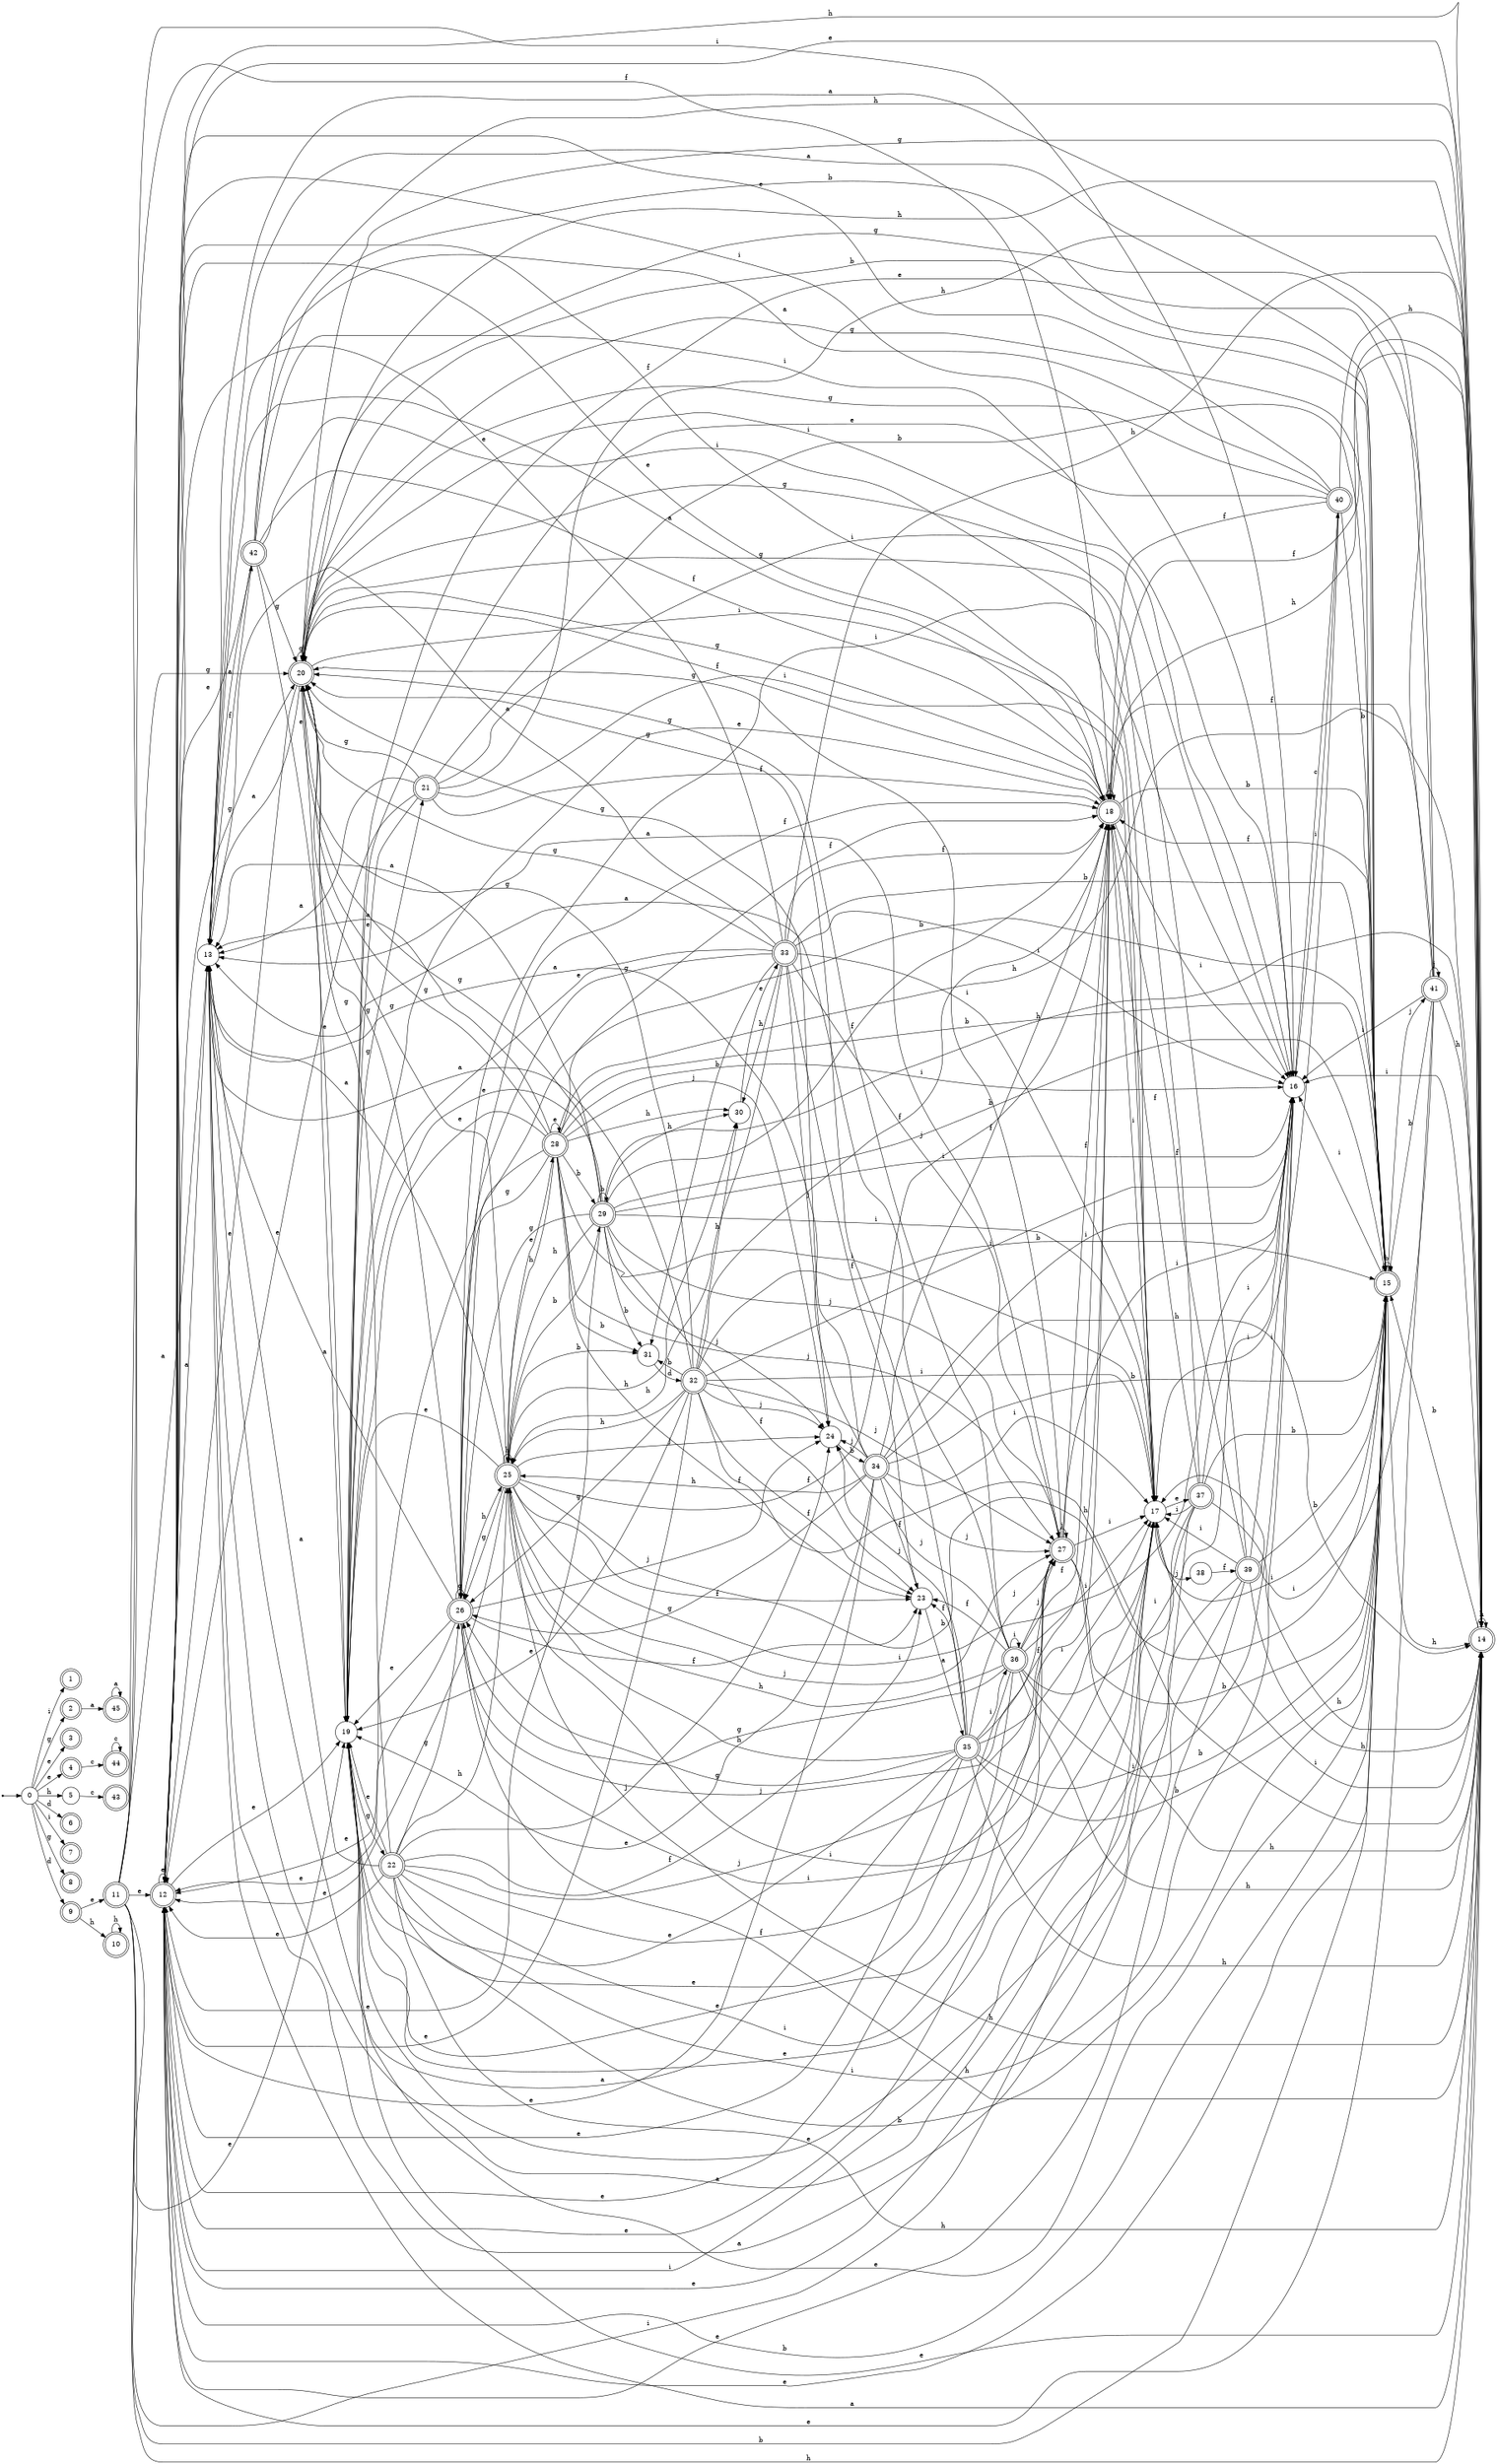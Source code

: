 digraph finite_state_machine {
rankdir=LR;
size="20,20";
node [shape = point]; "dummy0"
node [shape = circle]; "0";
"dummy0" -> "0";
node [shape = doublecircle]; "1";node [shape = doublecircle]; "2";node [shape = doublecircle]; "3";node [shape = doublecircle]; "4";node [shape = circle]; "5";
node [shape = doublecircle]; "6";node [shape = doublecircle]; "7";node [shape = doublecircle]; "8";node [shape = doublecircle]; "9";node [shape = doublecircle]; "10";node [shape = doublecircle]; "11";node [shape = doublecircle]; "12";node [shape = circle]; "13";
node [shape = doublecircle]; "14";node [shape = doublecircle]; "15";node [shape = circle]; "16";
node [shape = circle]; "17";
node [shape = doublecircle]; "18";node [shape = circle]; "19";
node [shape = doublecircle]; "20";node [shape = doublecircle]; "21";node [shape = doublecircle]; "22";node [shape = circle]; "23";
node [shape = circle]; "24";
node [shape = doublecircle]; "25";node [shape = doublecircle]; "26";node [shape = doublecircle]; "27";node [shape = doublecircle]; "28";node [shape = doublecircle]; "29";node [shape = circle]; "30";
node [shape = circle]; "31";
node [shape = doublecircle]; "32";node [shape = doublecircle]; "33";node [shape = doublecircle]; "34";node [shape = doublecircle]; "35";node [shape = doublecircle]; "36";node [shape = doublecircle]; "37";node [shape = circle]; "38";
node [shape = doublecircle]; "39";node [shape = doublecircle]; "40";node [shape = doublecircle]; "41";node [shape = doublecircle]; "42";node [shape = doublecircle]; "43";node [shape = doublecircle]; "44";node [shape = doublecircle]; "45";"0" -> "1" [label = "i"];
 "0" -> "7" [label = "i"];
 "0" -> "8" [label = "g"];
 "0" -> "2" [label = "g"];
 "0" -> "3" [label = "e"];
 "0" -> "4" [label = "e"];
 "0" -> "5" [label = "h"];
 "0" -> "9" [label = "d"];
 "0" -> "6" [label = "d"];
 "9" -> "10" [label = "h"];
 "9" -> "11" [label = "e"];
 "11" -> "19" [label = "e"];
 "11" -> "12" [label = "e"];
 "11" -> "13" [label = "a"];
 "11" -> "14" [label = "h"];
 "11" -> "15" [label = "b"];
 "11" -> "16" [label = "i"];
 "11" -> "17" [label = "i"];
 "11" -> "18" [label = "f"];
 "11" -> "20" [label = "g"];
 "20" -> "20" [label = "g"];
 "20" -> "16" [label = "i"];
 "20" -> "17" [label = "i"];
 "20" -> "18" [label = "f"];
 "20" -> "19" [label = "e"];
 "20" -> "12" [label = "e"];
 "20" -> "15" [label = "b"];
 "20" -> "13" [label = "a"];
 "20" -> "14" [label = "h"];
 "19" -> "21" [label = "g"];
 "19" -> "22" [label = "g"];
 "22" -> "18" [label = "f"];
 "22" -> "23" [label = "f"];
 "22" -> "24" [label = "j"];
 "22" -> "27" [label = "j"];
 "22" -> "25" [label = "h"];
 "22" -> "14" [label = "h"];
 "22" -> "26" [label = "g"];
 "22" -> "20" [label = "g"];
 "22" -> "19" [label = "e"];
 "22" -> "12" [label = "e"];
 "22" -> "16" [label = "i"];
 "22" -> "17" [label = "i"];
 "22" -> "15" [label = "b"];
 "22" -> "13" [label = "a"];
 "27" -> "27" [label = "j"];
 "27" -> "19" [label = "e"];
 "27" -> "12" [label = "e"];
 "27" -> "16" [label = "i"];
 "27" -> "17" [label = "i"];
 "27" -> "18" [label = "f"];
 "27" -> "20" [label = "g"];
 "27" -> "15" [label = "b"];
 "27" -> "13" [label = "a"];
 "27" -> "14" [label = "h"];
 "26" -> "26" [label = "g"];
 "26" -> "20" [label = "g"];
 "26" -> "18" [label = "f"];
 "26" -> "23" [label = "f"];
 "26" -> "24" [label = "j"];
 "26" -> "27" [label = "j"];
 "26" -> "25" [label = "h"];
 "26" -> "14" [label = "h"];
 "26" -> "19" [label = "e"];
 "26" -> "12" [label = "e"];
 "26" -> "16" [label = "i"];
 "26" -> "17" [label = "i"];
 "26" -> "15" [label = "b"];
 "26" -> "13" [label = "a"];
 "25" -> "25" [label = "h"];
 "25" -> "30" [label = "h"];
 "25" -> "14" [label = "h"];
 "25" -> "19" [label = "e"];
 "25" -> "28" [label = "e"];
 "25" -> "12" [label = "e"];
 "25" -> "15" [label = "b"];
 "25" -> "29" [label = "b"];
 "25" -> "31" [label = "b"];
 "25" -> "18" [label = "f"];
 "25" -> "23" [label = "f"];
 "25" -> "24" [label = "j"];
 "25" -> "27" [label = "j"];
 "25" -> "26" [label = "g"];
 "25" -> "20" [label = "g"];
 "25" -> "16" [label = "i"];
 "25" -> "17" [label = "i"];
 "25" -> "13" [label = "a"];
 "31" -> "32" [label = "d"];
 "32" -> "15" [label = "b"];
 "32" -> "31" [label = "b"];
 "32" -> "25" [label = "h"];
 "32" -> "30" [label = "h"];
 "32" -> "14" [label = "h"];
 "32" -> "18" [label = "f"];
 "32" -> "23" [label = "f"];
 "32" -> "24" [label = "j"];
 "32" -> "27" [label = "j"];
 "32" -> "26" [label = "g"];
 "32" -> "20" [label = "g"];
 "32" -> "19" [label = "e"];
 "32" -> "12" [label = "e"];
 "32" -> "16" [label = "i"];
 "32" -> "17" [label = "i"];
 "32" -> "13" [label = "a"];
 "30" -> "33" [label = "e"];
 "33" -> "25" [label = "h"];
 "33" -> "30" [label = "h"];
 "33" -> "14" [label = "h"];
 "33" -> "15" [label = "b"];
 "33" -> "31" [label = "b"];
 "33" -> "18" [label = "f"];
 "33" -> "23" [label = "f"];
 "33" -> "24" [label = "j"];
 "33" -> "27" [label = "j"];
 "33" -> "26" [label = "g"];
 "33" -> "20" [label = "g"];
 "33" -> "19" [label = "e"];
 "33" -> "12" [label = "e"];
 "33" -> "16" [label = "i"];
 "33" -> "17" [label = "i"];
 "33" -> "13" [label = "a"];
 "29" -> "15" [label = "b"];
 "29" -> "29" [label = "b"];
 "29" -> "31" [label = "b"];
 "29" -> "25" [label = "h"];
 "29" -> "30" [label = "h"];
 "29" -> "14" [label = "h"];
 "29" -> "18" [label = "f"];
 "29" -> "23" [label = "f"];
 "29" -> "24" [label = "j"];
 "29" -> "27" [label = "j"];
 "29" -> "26" [label = "g"];
 "29" -> "20" [label = "g"];
 "29" -> "19" [label = "e"];
 "29" -> "12" [label = "e"];
 "29" -> "16" [label = "i"];
 "29" -> "17" [label = "i"];
 "29" -> "13" [label = "a"];
 "28" -> "19" [label = "e"];
 "28" -> "28" [label = "e"];
 "28" -> "12" [label = "e"];
 "28" -> "25" [label = "h"];
 "28" -> "30" [label = "h"];
 "28" -> "14" [label = "h"];
 "28" -> "15" [label = "b"];
 "28" -> "29" [label = "b"];
 "28" -> "31" [label = "b"];
 "28" -> "18" [label = "f"];
 "28" -> "23" [label = "f"];
 "28" -> "24" [label = "j"];
 "28" -> "27" [label = "j"];
 "28" -> "26" [label = "g"];
 "28" -> "20" [label = "g"];
 "28" -> "16" [label = "i"];
 "28" -> "17" [label = "i"];
 "28" -> "13" [label = "a"];
 "24" -> "34" [label = "b"];
 "34" -> "24" [label = "j"];
 "34" -> "27" [label = "j"];
 "34" -> "18" [label = "f"];
 "34" -> "23" [label = "f"];
 "34" -> "25" [label = "h"];
 "34" -> "14" [label = "h"];
 "34" -> "26" [label = "g"];
 "34" -> "20" [label = "g"];
 "34" -> "19" [label = "e"];
 "34" -> "12" [label = "e"];
 "34" -> "16" [label = "i"];
 "34" -> "17" [label = "i"];
 "34" -> "15" [label = "b"];
 "34" -> "13" [label = "a"];
 "23" -> "35" [label = "a"];
 "35" -> "18" [label = "f"];
 "35" -> "23" [label = "f"];
 "35" -> "16" [label = "i"];
 "35" -> "17" [label = "i"];
 "35" -> "36" [label = "i"];
 "35" -> "24" [label = "j"];
 "35" -> "27" [label = "j"];
 "35" -> "25" [label = "h"];
 "35" -> "14" [label = "h"];
 "35" -> "26" [label = "g"];
 "35" -> "20" [label = "g"];
 "35" -> "19" [label = "e"];
 "35" -> "12" [label = "e"];
 "35" -> "15" [label = "b"];
 "35" -> "13" [label = "a"];
 "36" -> "16" [label = "i"];
 "36" -> "17" [label = "i"];
 "36" -> "36" [label = "i"];
 "36" -> "18" [label = "f"];
 "36" -> "23" [label = "f"];
 "36" -> "24" [label = "j"];
 "36" -> "27" [label = "j"];
 "36" -> "25" [label = "h"];
 "36" -> "14" [label = "h"];
 "36" -> "26" [label = "g"];
 "36" -> "20" [label = "g"];
 "36" -> "19" [label = "e"];
 "36" -> "12" [label = "e"];
 "36" -> "15" [label = "b"];
 "36" -> "13" [label = "a"];
 "21" -> "19" [label = "e"];
 "21" -> "12" [label = "e"];
 "21" -> "16" [label = "i"];
 "21" -> "17" [label = "i"];
 "21" -> "18" [label = "f"];
 "21" -> "20" [label = "g"];
 "21" -> "15" [label = "b"];
 "21" -> "13" [label = "a"];
 "21" -> "14" [label = "h"];
 "18" -> "18" [label = "f"];
 "18" -> "16" [label = "i"];
 "18" -> "17" [label = "i"];
 "18" -> "19" [label = "e"];
 "18" -> "12" [label = "e"];
 "18" -> "20" [label = "g"];
 "18" -> "15" [label = "b"];
 "18" -> "13" [label = "a"];
 "18" -> "14" [label = "h"];
 "17" -> "37" [label = "e"];
 "17" -> "38" [label = "j"];
 "38" -> "39" [label = "f"];
 "39" -> "16" [label = "i"];
 "39" -> "17" [label = "i"];
 "39" -> "18" [label = "f"];
 "39" -> "19" [label = "e"];
 "39" -> "12" [label = "e"];
 "39" -> "20" [label = "g"];
 "39" -> "15" [label = "b"];
 "39" -> "13" [label = "a"];
 "39" -> "14" [label = "h"];
 "37" -> "16" [label = "i"];
 "37" -> "17" [label = "i"];
 "37" -> "18" [label = "f"];
 "37" -> "19" [label = "e"];
 "37" -> "12" [label = "e"];
 "37" -> "20" [label = "g"];
 "37" -> "15" [label = "b"];
 "37" -> "13" [label = "a"];
 "37" -> "14" [label = "h"];
 "16" -> "40" [label = "c"];
 "40" -> "16" [label = "i"];
 "40" -> "17" [label = "i"];
 "40" -> "18" [label = "f"];
 "40" -> "19" [label = "e"];
 "40" -> "12" [label = "e"];
 "40" -> "20" [label = "g"];
 "40" -> "15" [label = "b"];
 "40" -> "13" [label = "a"];
 "40" -> "14" [label = "h"];
 "15" -> "15" [label = "b"];
 "15" -> "41" [label = "j"];
 "15" -> "16" [label = "i"];
 "15" -> "17" [label = "i"];
 "15" -> "18" [label = "f"];
 "15" -> "19" [label = "e"];
 "15" -> "12" [label = "e"];
 "15" -> "20" [label = "g"];
 "15" -> "13" [label = "a"];
 "15" -> "14" [label = "h"];
 "41" -> "41" [label = "j"];
 "41" -> "15" [label = "b"];
 "41" -> "16" [label = "i"];
 "41" -> "17" [label = "i"];
 "41" -> "18" [label = "f"];
 "41" -> "19" [label = "e"];
 "41" -> "12" [label = "e"];
 "41" -> "20" [label = "g"];
 "41" -> "13" [label = "a"];
 "41" -> "14" [label = "h"];
 "14" -> "14" [label = "h"];
 "14" -> "19" [label = "e"];
 "14" -> "12" [label = "e"];
 "14" -> "13" [label = "a"];
 "14" -> "15" [label = "b"];
 "14" -> "16" [label = "i"];
 "14" -> "17" [label = "i"];
 "14" -> "18" [label = "f"];
 "14" -> "20" [label = "g"];
 "13" -> "42" [label = "f"];
 "42" -> "13" [label = "a"];
 "42" -> "19" [label = "e"];
 "42" -> "12" [label = "e"];
 "42" -> "14" [label = "h"];
 "42" -> "15" [label = "b"];
 "42" -> "16" [label = "i"];
 "42" -> "17" [label = "i"];
 "42" -> "18" [label = "f"];
 "42" -> "20" [label = "g"];
 "12" -> "19" [label = "e"];
 "12" -> "12" [label = "e"];
 "12" -> "13" [label = "a"];
 "12" -> "14" [label = "h"];
 "12" -> "15" [label = "b"];
 "12" -> "16" [label = "i"];
 "12" -> "17" [label = "i"];
 "12" -> "18" [label = "f"];
 "12" -> "20" [label = "g"];
 "10" -> "10" [label = "h"];
 "5" -> "43" [label = "c"];
 "4" -> "44" [label = "c"];
 "44" -> "44" [label = "c"];
 "2" -> "45" [label = "a"];
 "45" -> "45" [label = "a"];
 }
